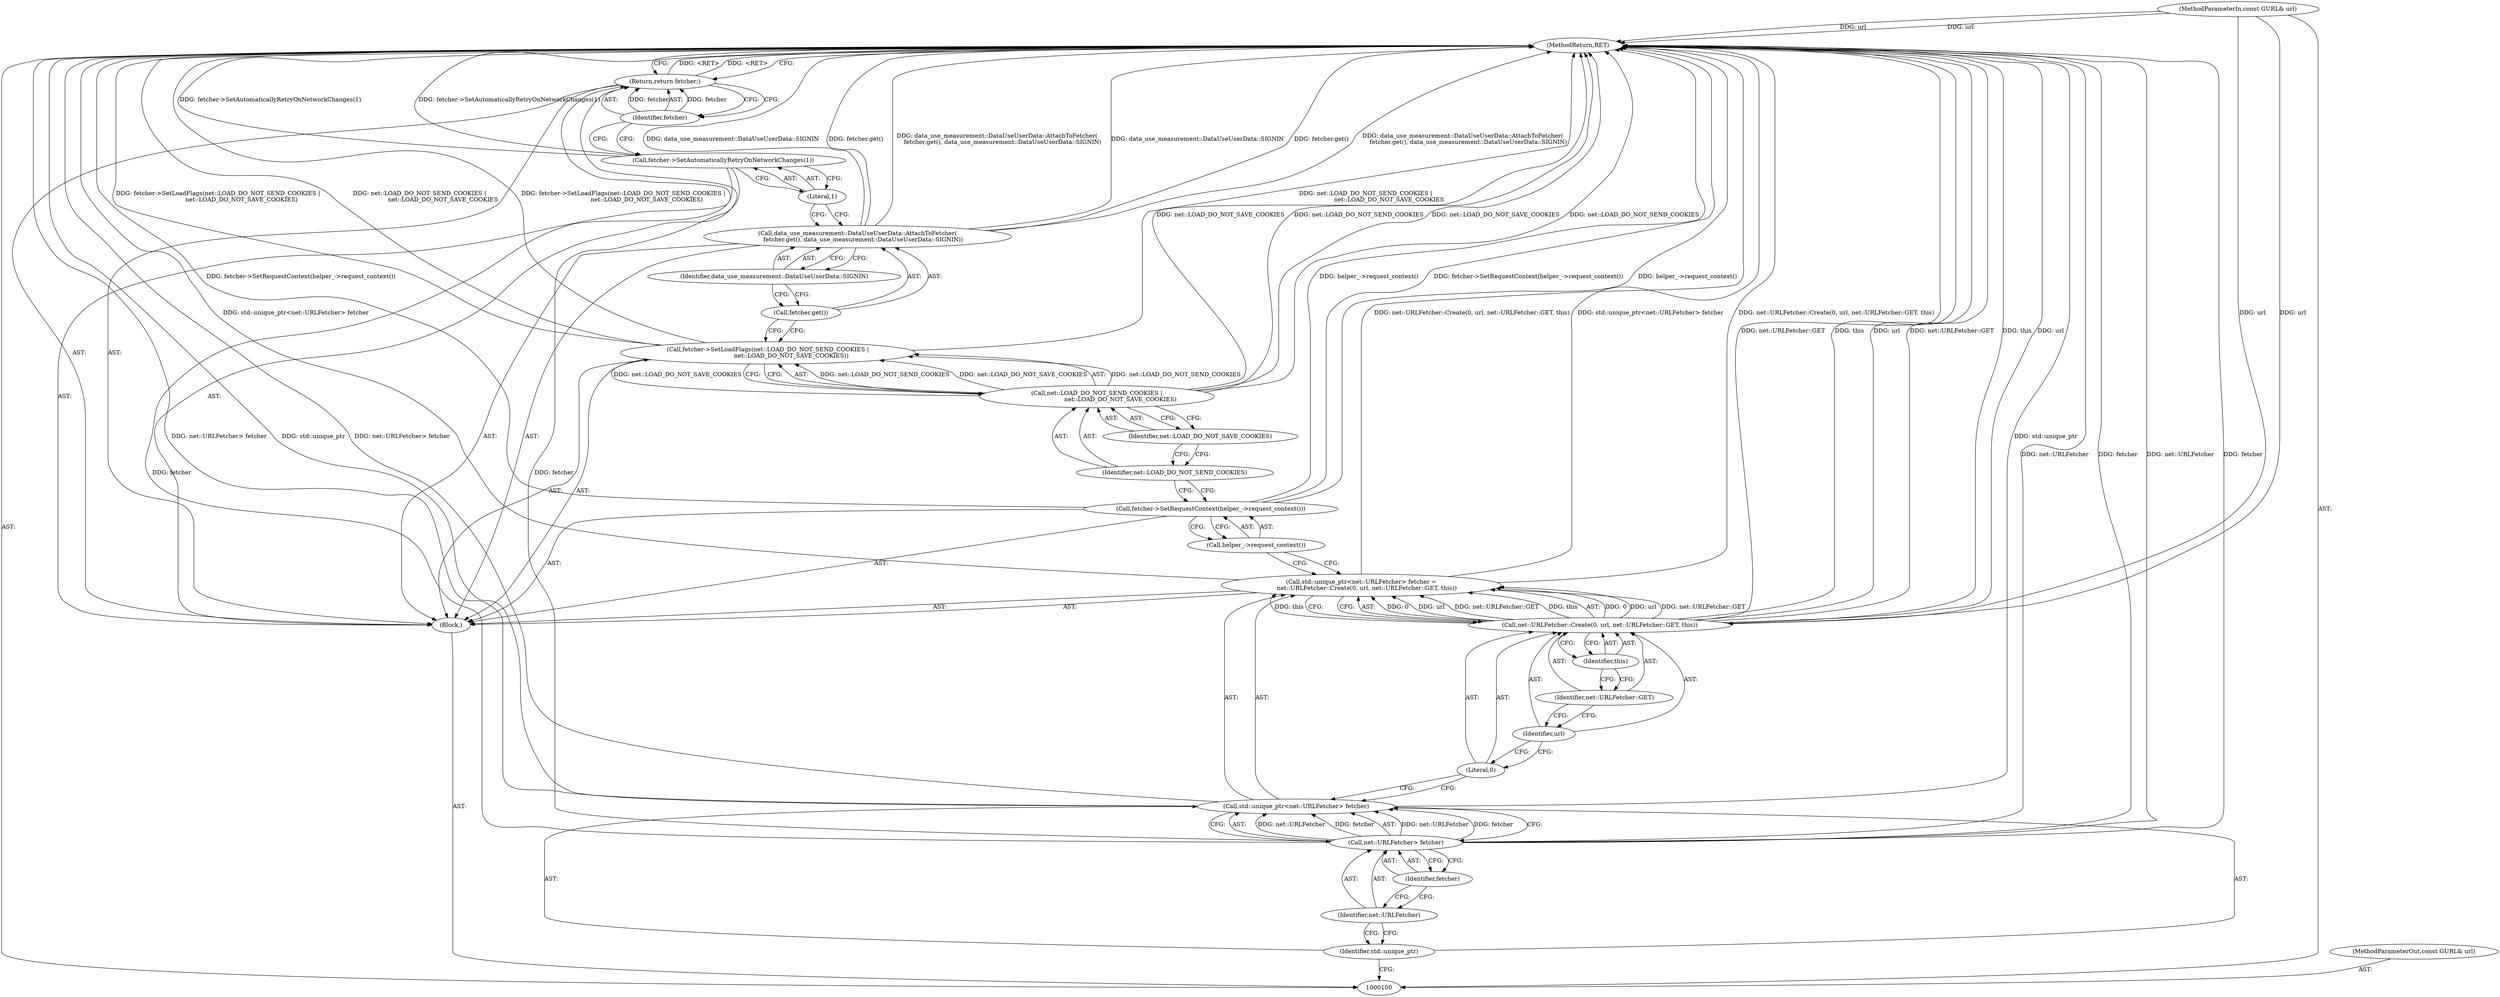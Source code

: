 digraph "0_Chrome_a81c185f34b34ef8410239506825b185b332c00b_1" {
"1000127" [label="(MethodReturn,RET)"];
"1000123" [label="(Call,fetcher->SetAutomaticallyRetryOnNetworkChanges(1))"];
"1000124" [label="(Literal,1)"];
"1000125" [label="(Return,return fetcher;)"];
"1000126" [label="(Identifier,fetcher)"];
"1000102" [label="(Block,)"];
"1000101" [label="(MethodParameterIn,const GURL& url)"];
"1000183" [label="(MethodParameterOut,const GURL& url)"];
"1000106" [label="(Call,net::URLFetcher> fetcher)"];
"1000107" [label="(Identifier,net::URLFetcher)"];
"1000103" [label="(Call,std::unique_ptr<net::URLFetcher> fetcher =\n      net::URLFetcher::Create(0, url, net::URLFetcher::GET, this))"];
"1000104" [label="(Call,std::unique_ptr<net::URLFetcher> fetcher)"];
"1000105" [label="(Identifier,std::unique_ptr)"];
"1000108" [label="(Identifier,fetcher)"];
"1000110" [label="(Literal,0)"];
"1000111" [label="(Identifier,url)"];
"1000112" [label="(Identifier,net::URLFetcher::GET)"];
"1000109" [label="(Call,net::URLFetcher::Create(0, url, net::URLFetcher::GET, this))"];
"1000113" [label="(Identifier,this)"];
"1000114" [label="(Call,fetcher->SetRequestContext(helper_->request_context()))"];
"1000115" [label="(Call,helper_->request_context())"];
"1000117" [label="(Call,net::LOAD_DO_NOT_SEND_COOKIES |\n                         net::LOAD_DO_NOT_SAVE_COOKIES)"];
"1000118" [label="(Identifier,net::LOAD_DO_NOT_SEND_COOKIES)"];
"1000116" [label="(Call,fetcher->SetLoadFlags(net::LOAD_DO_NOT_SEND_COOKIES |\n                         net::LOAD_DO_NOT_SAVE_COOKIES))"];
"1000119" [label="(Identifier,net::LOAD_DO_NOT_SAVE_COOKIES)"];
"1000120" [label="(Call,data_use_measurement::DataUseUserData::AttachToFetcher(\n      fetcher.get(), data_use_measurement::DataUseUserData::SIGNIN))"];
"1000122" [label="(Identifier,data_use_measurement::DataUseUserData::SIGNIN)"];
"1000121" [label="(Call,fetcher.get())"];
"1000127" -> "1000100"  [label="AST: "];
"1000127" -> "1000125"  [label="CFG: "];
"1000116" -> "1000127"  [label="DDG: net::LOAD_DO_NOT_SEND_COOKIES |\n                         net::LOAD_DO_NOT_SAVE_COOKIES"];
"1000116" -> "1000127"  [label="DDG: fetcher->SetLoadFlags(net::LOAD_DO_NOT_SEND_COOKIES |\n                         net::LOAD_DO_NOT_SAVE_COOKIES)"];
"1000106" -> "1000127"  [label="DDG: fetcher"];
"1000106" -> "1000127"  [label="DDG: net::URLFetcher"];
"1000103" -> "1000127"  [label="DDG: std::unique_ptr<net::URLFetcher> fetcher"];
"1000103" -> "1000127"  [label="DDG: net::URLFetcher::Create(0, url, net::URLFetcher::GET, this)"];
"1000104" -> "1000127"  [label="DDG: std::unique_ptr"];
"1000104" -> "1000127"  [label="DDG: net::URLFetcher> fetcher"];
"1000114" -> "1000127"  [label="DDG: fetcher->SetRequestContext(helper_->request_context())"];
"1000114" -> "1000127"  [label="DDG: helper_->request_context()"];
"1000123" -> "1000127"  [label="DDG: fetcher->SetAutomaticallyRetryOnNetworkChanges(1)"];
"1000117" -> "1000127"  [label="DDG: net::LOAD_DO_NOT_SEND_COOKIES"];
"1000117" -> "1000127"  [label="DDG: net::LOAD_DO_NOT_SAVE_COOKIES"];
"1000109" -> "1000127"  [label="DDG: net::URLFetcher::GET"];
"1000109" -> "1000127"  [label="DDG: this"];
"1000109" -> "1000127"  [label="DDG: url"];
"1000120" -> "1000127"  [label="DDG: data_use_measurement::DataUseUserData::SIGNIN"];
"1000120" -> "1000127"  [label="DDG: fetcher.get()"];
"1000120" -> "1000127"  [label="DDG: data_use_measurement::DataUseUserData::AttachToFetcher(\n      fetcher.get(), data_use_measurement::DataUseUserData::SIGNIN)"];
"1000101" -> "1000127"  [label="DDG: url"];
"1000125" -> "1000127"  [label="DDG: <RET>"];
"1000123" -> "1000102"  [label="AST: "];
"1000123" -> "1000124"  [label="CFG: "];
"1000124" -> "1000123"  [label="AST: "];
"1000126" -> "1000123"  [label="CFG: "];
"1000123" -> "1000127"  [label="DDG: fetcher->SetAutomaticallyRetryOnNetworkChanges(1)"];
"1000124" -> "1000123"  [label="AST: "];
"1000124" -> "1000120"  [label="CFG: "];
"1000123" -> "1000124"  [label="CFG: "];
"1000125" -> "1000102"  [label="AST: "];
"1000125" -> "1000126"  [label="CFG: "];
"1000126" -> "1000125"  [label="AST: "];
"1000127" -> "1000125"  [label="CFG: "];
"1000125" -> "1000127"  [label="DDG: <RET>"];
"1000126" -> "1000125"  [label="DDG: fetcher"];
"1000106" -> "1000125"  [label="DDG: fetcher"];
"1000126" -> "1000125"  [label="AST: "];
"1000126" -> "1000123"  [label="CFG: "];
"1000125" -> "1000126"  [label="CFG: "];
"1000126" -> "1000125"  [label="DDG: fetcher"];
"1000102" -> "1000100"  [label="AST: "];
"1000103" -> "1000102"  [label="AST: "];
"1000114" -> "1000102"  [label="AST: "];
"1000116" -> "1000102"  [label="AST: "];
"1000120" -> "1000102"  [label="AST: "];
"1000123" -> "1000102"  [label="AST: "];
"1000125" -> "1000102"  [label="AST: "];
"1000101" -> "1000100"  [label="AST: "];
"1000101" -> "1000127"  [label="DDG: url"];
"1000101" -> "1000109"  [label="DDG: url"];
"1000183" -> "1000100"  [label="AST: "];
"1000106" -> "1000104"  [label="AST: "];
"1000106" -> "1000108"  [label="CFG: "];
"1000107" -> "1000106"  [label="AST: "];
"1000108" -> "1000106"  [label="AST: "];
"1000104" -> "1000106"  [label="CFG: "];
"1000106" -> "1000127"  [label="DDG: fetcher"];
"1000106" -> "1000127"  [label="DDG: net::URLFetcher"];
"1000106" -> "1000104"  [label="DDG: net::URLFetcher"];
"1000106" -> "1000104"  [label="DDG: fetcher"];
"1000106" -> "1000125"  [label="DDG: fetcher"];
"1000107" -> "1000106"  [label="AST: "];
"1000107" -> "1000105"  [label="CFG: "];
"1000108" -> "1000107"  [label="CFG: "];
"1000103" -> "1000102"  [label="AST: "];
"1000103" -> "1000109"  [label="CFG: "];
"1000104" -> "1000103"  [label="AST: "];
"1000109" -> "1000103"  [label="AST: "];
"1000115" -> "1000103"  [label="CFG: "];
"1000103" -> "1000127"  [label="DDG: std::unique_ptr<net::URLFetcher> fetcher"];
"1000103" -> "1000127"  [label="DDG: net::URLFetcher::Create(0, url, net::URLFetcher::GET, this)"];
"1000109" -> "1000103"  [label="DDG: 0"];
"1000109" -> "1000103"  [label="DDG: url"];
"1000109" -> "1000103"  [label="DDG: net::URLFetcher::GET"];
"1000109" -> "1000103"  [label="DDG: this"];
"1000104" -> "1000103"  [label="AST: "];
"1000104" -> "1000106"  [label="CFG: "];
"1000105" -> "1000104"  [label="AST: "];
"1000106" -> "1000104"  [label="AST: "];
"1000110" -> "1000104"  [label="CFG: "];
"1000104" -> "1000127"  [label="DDG: std::unique_ptr"];
"1000104" -> "1000127"  [label="DDG: net::URLFetcher> fetcher"];
"1000106" -> "1000104"  [label="DDG: net::URLFetcher"];
"1000106" -> "1000104"  [label="DDG: fetcher"];
"1000105" -> "1000104"  [label="AST: "];
"1000105" -> "1000100"  [label="CFG: "];
"1000107" -> "1000105"  [label="CFG: "];
"1000108" -> "1000106"  [label="AST: "];
"1000108" -> "1000107"  [label="CFG: "];
"1000106" -> "1000108"  [label="CFG: "];
"1000110" -> "1000109"  [label="AST: "];
"1000110" -> "1000104"  [label="CFG: "];
"1000111" -> "1000110"  [label="CFG: "];
"1000111" -> "1000109"  [label="AST: "];
"1000111" -> "1000110"  [label="CFG: "];
"1000112" -> "1000111"  [label="CFG: "];
"1000112" -> "1000109"  [label="AST: "];
"1000112" -> "1000111"  [label="CFG: "];
"1000113" -> "1000112"  [label="CFG: "];
"1000109" -> "1000103"  [label="AST: "];
"1000109" -> "1000113"  [label="CFG: "];
"1000110" -> "1000109"  [label="AST: "];
"1000111" -> "1000109"  [label="AST: "];
"1000112" -> "1000109"  [label="AST: "];
"1000113" -> "1000109"  [label="AST: "];
"1000103" -> "1000109"  [label="CFG: "];
"1000109" -> "1000127"  [label="DDG: net::URLFetcher::GET"];
"1000109" -> "1000127"  [label="DDG: this"];
"1000109" -> "1000127"  [label="DDG: url"];
"1000109" -> "1000103"  [label="DDG: 0"];
"1000109" -> "1000103"  [label="DDG: url"];
"1000109" -> "1000103"  [label="DDG: net::URLFetcher::GET"];
"1000109" -> "1000103"  [label="DDG: this"];
"1000101" -> "1000109"  [label="DDG: url"];
"1000113" -> "1000109"  [label="AST: "];
"1000113" -> "1000112"  [label="CFG: "];
"1000109" -> "1000113"  [label="CFG: "];
"1000114" -> "1000102"  [label="AST: "];
"1000114" -> "1000115"  [label="CFG: "];
"1000115" -> "1000114"  [label="AST: "];
"1000118" -> "1000114"  [label="CFG: "];
"1000114" -> "1000127"  [label="DDG: fetcher->SetRequestContext(helper_->request_context())"];
"1000114" -> "1000127"  [label="DDG: helper_->request_context()"];
"1000115" -> "1000114"  [label="AST: "];
"1000115" -> "1000103"  [label="CFG: "];
"1000114" -> "1000115"  [label="CFG: "];
"1000117" -> "1000116"  [label="AST: "];
"1000117" -> "1000119"  [label="CFG: "];
"1000118" -> "1000117"  [label="AST: "];
"1000119" -> "1000117"  [label="AST: "];
"1000116" -> "1000117"  [label="CFG: "];
"1000117" -> "1000127"  [label="DDG: net::LOAD_DO_NOT_SEND_COOKIES"];
"1000117" -> "1000127"  [label="DDG: net::LOAD_DO_NOT_SAVE_COOKIES"];
"1000117" -> "1000116"  [label="DDG: net::LOAD_DO_NOT_SEND_COOKIES"];
"1000117" -> "1000116"  [label="DDG: net::LOAD_DO_NOT_SAVE_COOKIES"];
"1000118" -> "1000117"  [label="AST: "];
"1000118" -> "1000114"  [label="CFG: "];
"1000119" -> "1000118"  [label="CFG: "];
"1000116" -> "1000102"  [label="AST: "];
"1000116" -> "1000117"  [label="CFG: "];
"1000117" -> "1000116"  [label="AST: "];
"1000121" -> "1000116"  [label="CFG: "];
"1000116" -> "1000127"  [label="DDG: net::LOAD_DO_NOT_SEND_COOKIES |\n                         net::LOAD_DO_NOT_SAVE_COOKIES"];
"1000116" -> "1000127"  [label="DDG: fetcher->SetLoadFlags(net::LOAD_DO_NOT_SEND_COOKIES |\n                         net::LOAD_DO_NOT_SAVE_COOKIES)"];
"1000117" -> "1000116"  [label="DDG: net::LOAD_DO_NOT_SEND_COOKIES"];
"1000117" -> "1000116"  [label="DDG: net::LOAD_DO_NOT_SAVE_COOKIES"];
"1000119" -> "1000117"  [label="AST: "];
"1000119" -> "1000118"  [label="CFG: "];
"1000117" -> "1000119"  [label="CFG: "];
"1000120" -> "1000102"  [label="AST: "];
"1000120" -> "1000122"  [label="CFG: "];
"1000121" -> "1000120"  [label="AST: "];
"1000122" -> "1000120"  [label="AST: "];
"1000124" -> "1000120"  [label="CFG: "];
"1000120" -> "1000127"  [label="DDG: data_use_measurement::DataUseUserData::SIGNIN"];
"1000120" -> "1000127"  [label="DDG: fetcher.get()"];
"1000120" -> "1000127"  [label="DDG: data_use_measurement::DataUseUserData::AttachToFetcher(\n      fetcher.get(), data_use_measurement::DataUseUserData::SIGNIN)"];
"1000122" -> "1000120"  [label="AST: "];
"1000122" -> "1000121"  [label="CFG: "];
"1000120" -> "1000122"  [label="CFG: "];
"1000121" -> "1000120"  [label="AST: "];
"1000121" -> "1000116"  [label="CFG: "];
"1000122" -> "1000121"  [label="CFG: "];
}
